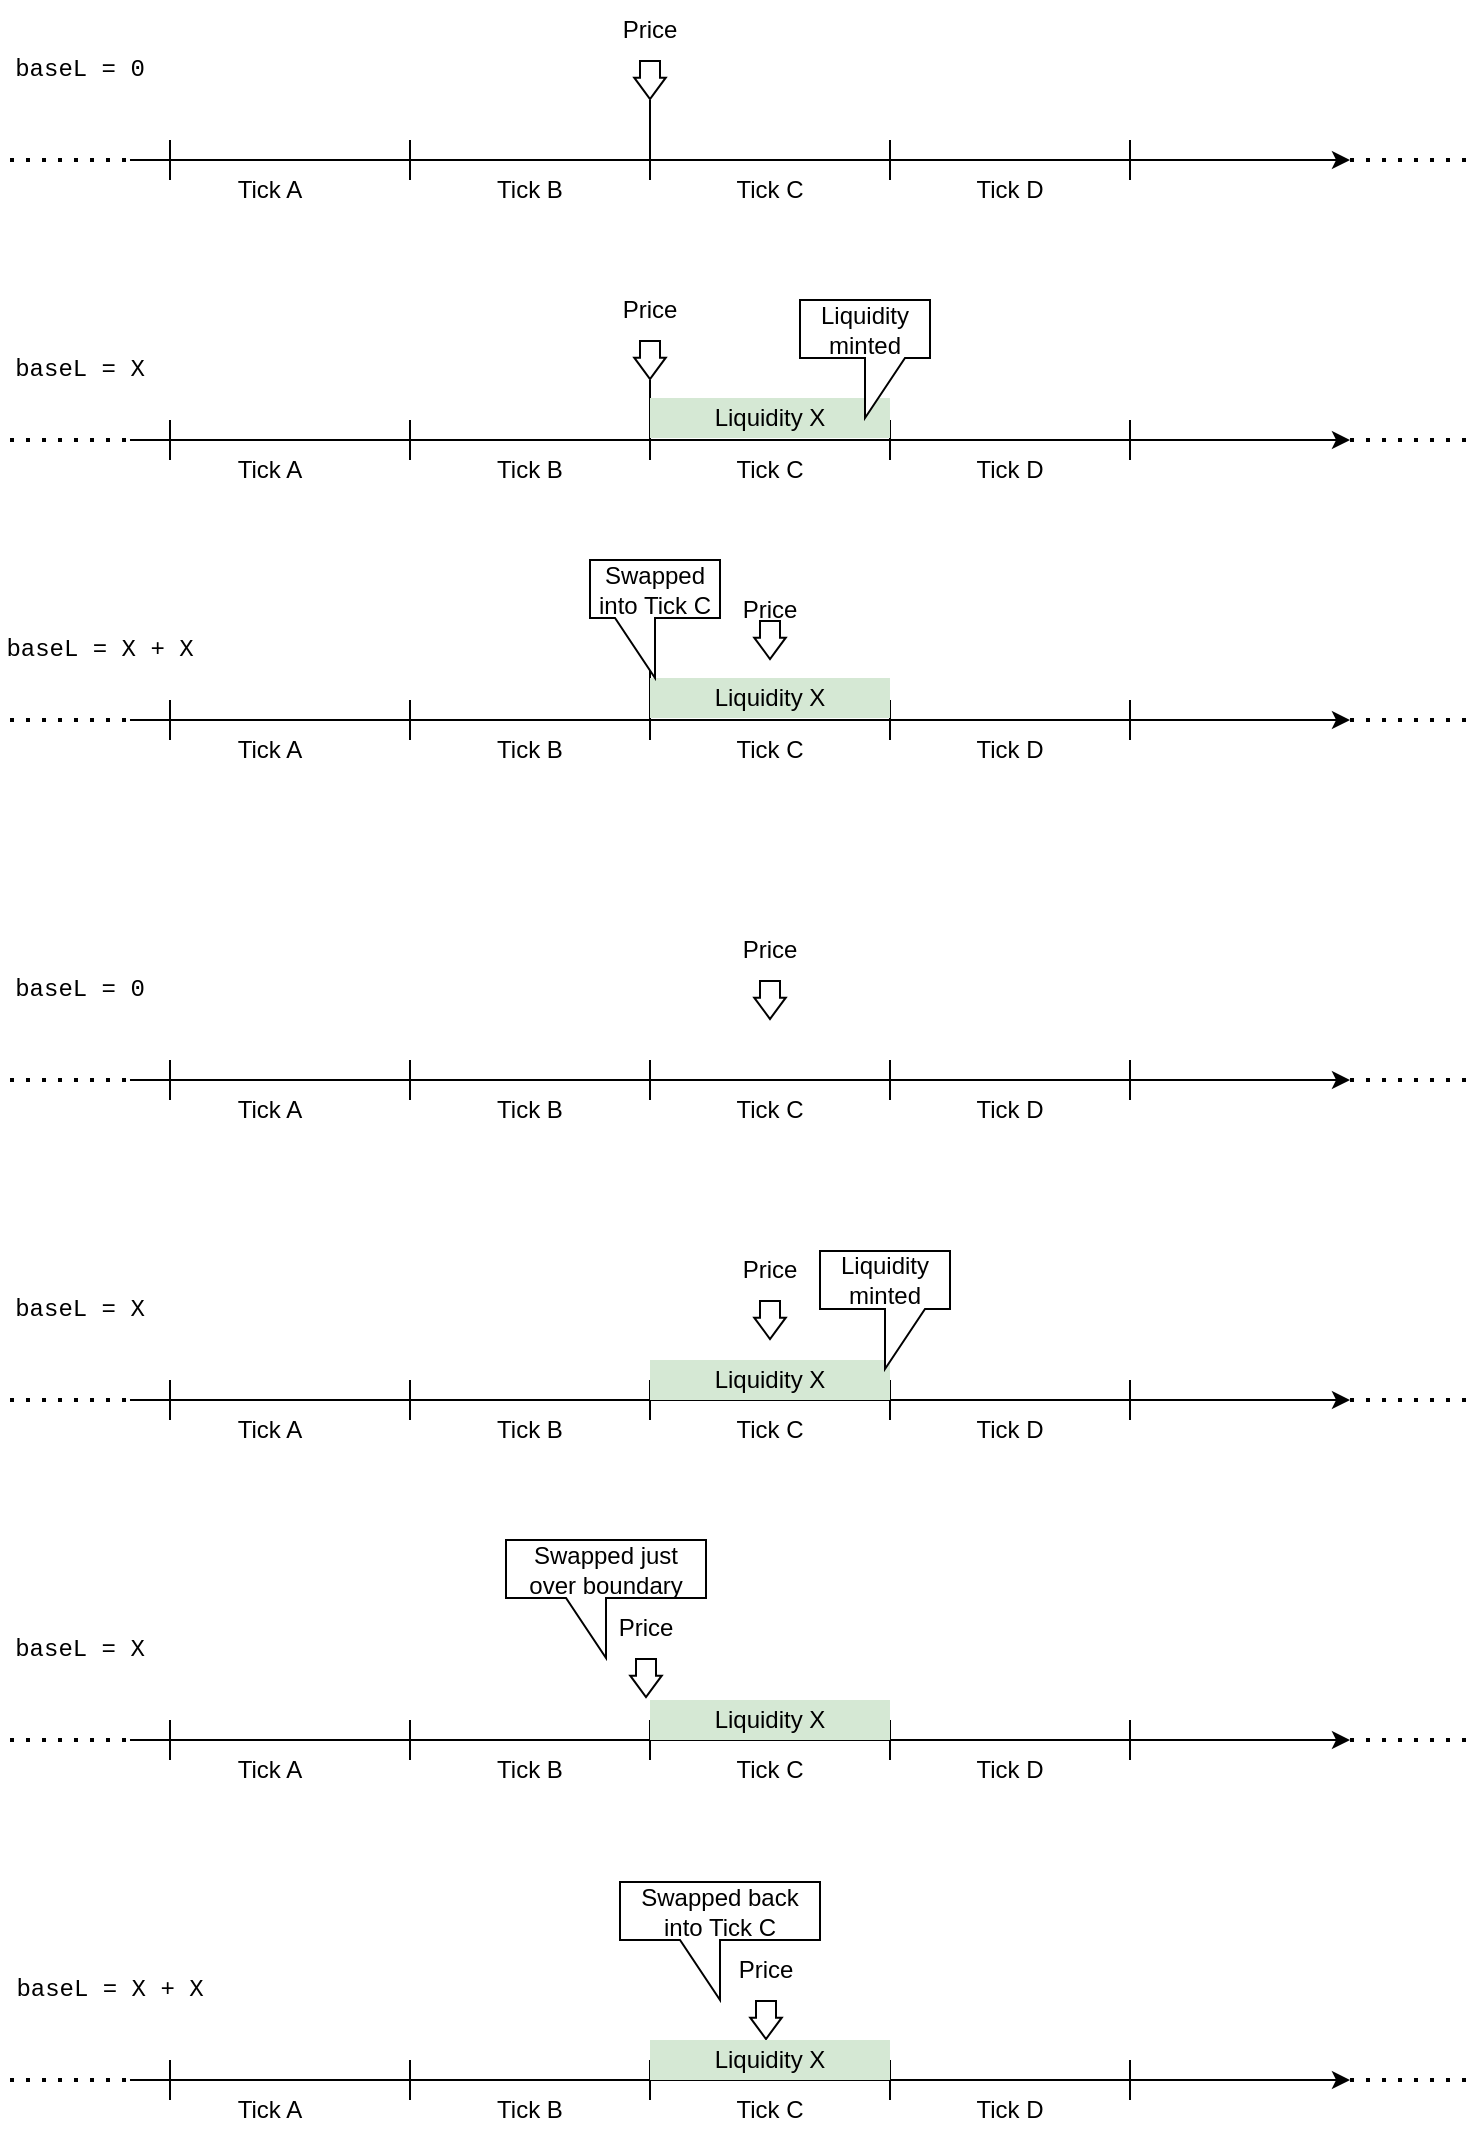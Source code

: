<mxfile version="22.1.21" type="device">
  <diagram name="Page-1" id="G36I1ciaqv593En-_ECq">
    <mxGraphModel dx="957" dy="570" grid="1" gridSize="10" guides="1" tooltips="1" connect="1" arrows="1" fold="1" page="1" pageScale="1" pageWidth="850" pageHeight="1100" math="0" shadow="0">
      <root>
        <mxCell id="0" />
        <mxCell id="1" parent="0" />
        <mxCell id="V49dMbrkvw4EUkEqNyDE-1" value="" style="endArrow=classic;html=1;rounded=0;" edge="1" parent="1">
          <mxGeometry width="50" height="50" relative="1" as="geometry">
            <mxPoint x="120" y="90" as="sourcePoint" />
            <mxPoint x="730" y="90" as="targetPoint" />
          </mxGeometry>
        </mxCell>
        <mxCell id="V49dMbrkvw4EUkEqNyDE-2" value="" style="endArrow=none;html=1;rounded=0;" edge="1" parent="1">
          <mxGeometry width="50" height="50" relative="1" as="geometry">
            <mxPoint x="140" y="100" as="sourcePoint" />
            <mxPoint x="140" y="80" as="targetPoint" />
          </mxGeometry>
        </mxCell>
        <mxCell id="V49dMbrkvw4EUkEqNyDE-3" value="" style="endArrow=none;dashed=1;html=1;dashPattern=1 3;strokeWidth=2;rounded=0;" edge="1" parent="1">
          <mxGeometry width="50" height="50" relative="1" as="geometry">
            <mxPoint x="60" y="90" as="sourcePoint" />
            <mxPoint x="120" y="90" as="targetPoint" />
          </mxGeometry>
        </mxCell>
        <mxCell id="V49dMbrkvw4EUkEqNyDE-4" value="" style="endArrow=none;dashed=1;html=1;dashPattern=1 3;strokeWidth=2;rounded=0;" edge="1" parent="1">
          <mxGeometry width="50" height="50" relative="1" as="geometry">
            <mxPoint x="730" y="90" as="sourcePoint" />
            <mxPoint x="790" y="90" as="targetPoint" />
          </mxGeometry>
        </mxCell>
        <mxCell id="V49dMbrkvw4EUkEqNyDE-5" value="" style="endArrow=none;html=1;rounded=0;" edge="1" parent="1">
          <mxGeometry width="50" height="50" relative="1" as="geometry">
            <mxPoint x="260" y="100" as="sourcePoint" />
            <mxPoint x="260" y="80" as="targetPoint" />
          </mxGeometry>
        </mxCell>
        <mxCell id="V49dMbrkvw4EUkEqNyDE-8" value="" style="endArrow=none;html=1;rounded=0;" edge="1" parent="1">
          <mxGeometry width="50" height="50" relative="1" as="geometry">
            <mxPoint x="380" y="100" as="sourcePoint" />
            <mxPoint x="380" y="60" as="targetPoint" />
          </mxGeometry>
        </mxCell>
        <mxCell id="V49dMbrkvw4EUkEqNyDE-10" value="" style="endArrow=none;html=1;rounded=0;" edge="1" parent="1">
          <mxGeometry width="50" height="50" relative="1" as="geometry">
            <mxPoint x="500" y="100" as="sourcePoint" />
            <mxPoint x="500" y="80" as="targetPoint" />
          </mxGeometry>
        </mxCell>
        <mxCell id="V49dMbrkvw4EUkEqNyDE-11" value="" style="endArrow=none;html=1;rounded=0;" edge="1" parent="1">
          <mxGeometry width="50" height="50" relative="1" as="geometry">
            <mxPoint x="620" y="100" as="sourcePoint" />
            <mxPoint x="620" y="80" as="targetPoint" />
          </mxGeometry>
        </mxCell>
        <mxCell id="V49dMbrkvw4EUkEqNyDE-12" value="Tick A" style="text;html=1;strokeColor=none;fillColor=none;align=center;verticalAlign=middle;whiteSpace=wrap;rounded=0;" vertex="1" parent="1">
          <mxGeometry x="160" y="90" width="60" height="30" as="geometry" />
        </mxCell>
        <mxCell id="V49dMbrkvw4EUkEqNyDE-13" value="Tick B" style="text;html=1;strokeColor=none;fillColor=none;align=center;verticalAlign=middle;whiteSpace=wrap;rounded=0;" vertex="1" parent="1">
          <mxGeometry x="290" y="90" width="60" height="30" as="geometry" />
        </mxCell>
        <mxCell id="V49dMbrkvw4EUkEqNyDE-14" value="Tick C" style="text;html=1;strokeColor=none;fillColor=none;align=center;verticalAlign=middle;whiteSpace=wrap;rounded=0;" vertex="1" parent="1">
          <mxGeometry x="410" y="90" width="60" height="30" as="geometry" />
        </mxCell>
        <mxCell id="V49dMbrkvw4EUkEqNyDE-15" value="Tick D" style="text;html=1;strokeColor=none;fillColor=none;align=center;verticalAlign=middle;whiteSpace=wrap;rounded=0;" vertex="1" parent="1">
          <mxGeometry x="530" y="90" width="60" height="30" as="geometry" />
        </mxCell>
        <mxCell id="V49dMbrkvw4EUkEqNyDE-16" value="" style="shape=flexArrow;endArrow=classic;html=1;rounded=0;endWidth=4.762;endSize=3.229;" edge="1" parent="1">
          <mxGeometry width="50" height="50" relative="1" as="geometry">
            <mxPoint x="380" y="40" as="sourcePoint" />
            <mxPoint x="380" y="60" as="targetPoint" />
          </mxGeometry>
        </mxCell>
        <mxCell id="V49dMbrkvw4EUkEqNyDE-17" value="Price" style="text;html=1;strokeColor=none;fillColor=none;align=center;verticalAlign=middle;whiteSpace=wrap;rounded=0;" vertex="1" parent="1">
          <mxGeometry x="350" y="10" width="60" height="30" as="geometry" />
        </mxCell>
        <mxCell id="V49dMbrkvw4EUkEqNyDE-19" value="" style="endArrow=classic;html=1;rounded=0;" edge="1" parent="1">
          <mxGeometry width="50" height="50" relative="1" as="geometry">
            <mxPoint x="120" y="230" as="sourcePoint" />
            <mxPoint x="730" y="230" as="targetPoint" />
          </mxGeometry>
        </mxCell>
        <mxCell id="V49dMbrkvw4EUkEqNyDE-20" value="" style="endArrow=none;html=1;rounded=0;" edge="1" parent="1">
          <mxGeometry width="50" height="50" relative="1" as="geometry">
            <mxPoint x="140" y="240" as="sourcePoint" />
            <mxPoint x="140" y="220" as="targetPoint" />
          </mxGeometry>
        </mxCell>
        <mxCell id="V49dMbrkvw4EUkEqNyDE-21" value="" style="endArrow=none;dashed=1;html=1;dashPattern=1 3;strokeWidth=2;rounded=0;" edge="1" parent="1">
          <mxGeometry width="50" height="50" relative="1" as="geometry">
            <mxPoint x="60" y="230" as="sourcePoint" />
            <mxPoint x="120" y="230" as="targetPoint" />
          </mxGeometry>
        </mxCell>
        <mxCell id="V49dMbrkvw4EUkEqNyDE-22" value="" style="endArrow=none;dashed=1;html=1;dashPattern=1 3;strokeWidth=2;rounded=0;" edge="1" parent="1">
          <mxGeometry width="50" height="50" relative="1" as="geometry">
            <mxPoint x="730" y="230" as="sourcePoint" />
            <mxPoint x="790" y="230" as="targetPoint" />
          </mxGeometry>
        </mxCell>
        <mxCell id="V49dMbrkvw4EUkEqNyDE-23" value="" style="endArrow=none;html=1;rounded=0;" edge="1" parent="1">
          <mxGeometry width="50" height="50" relative="1" as="geometry">
            <mxPoint x="260" y="240" as="sourcePoint" />
            <mxPoint x="260" y="220" as="targetPoint" />
          </mxGeometry>
        </mxCell>
        <mxCell id="V49dMbrkvw4EUkEqNyDE-24" value="" style="endArrow=none;html=1;rounded=0;" edge="1" parent="1">
          <mxGeometry width="50" height="50" relative="1" as="geometry">
            <mxPoint x="380" y="240" as="sourcePoint" />
            <mxPoint x="380" y="200" as="targetPoint" />
          </mxGeometry>
        </mxCell>
        <mxCell id="V49dMbrkvw4EUkEqNyDE-25" value="" style="endArrow=none;html=1;rounded=0;" edge="1" parent="1">
          <mxGeometry width="50" height="50" relative="1" as="geometry">
            <mxPoint x="500" y="240" as="sourcePoint" />
            <mxPoint x="500" y="220" as="targetPoint" />
          </mxGeometry>
        </mxCell>
        <mxCell id="V49dMbrkvw4EUkEqNyDE-26" value="" style="endArrow=none;html=1;rounded=0;" edge="1" parent="1">
          <mxGeometry width="50" height="50" relative="1" as="geometry">
            <mxPoint x="620" y="240" as="sourcePoint" />
            <mxPoint x="620" y="220" as="targetPoint" />
          </mxGeometry>
        </mxCell>
        <mxCell id="V49dMbrkvw4EUkEqNyDE-27" value="Tick A" style="text;html=1;strokeColor=none;fillColor=none;align=center;verticalAlign=middle;whiteSpace=wrap;rounded=0;" vertex="1" parent="1">
          <mxGeometry x="160" y="230" width="60" height="30" as="geometry" />
        </mxCell>
        <mxCell id="V49dMbrkvw4EUkEqNyDE-28" value="Tick B" style="text;html=1;strokeColor=none;fillColor=none;align=center;verticalAlign=middle;whiteSpace=wrap;rounded=0;" vertex="1" parent="1">
          <mxGeometry x="290" y="230" width="60" height="30" as="geometry" />
        </mxCell>
        <mxCell id="V49dMbrkvw4EUkEqNyDE-29" value="Tick C" style="text;html=1;strokeColor=none;fillColor=none;align=center;verticalAlign=middle;whiteSpace=wrap;rounded=0;" vertex="1" parent="1">
          <mxGeometry x="410" y="230" width="60" height="30" as="geometry" />
        </mxCell>
        <mxCell id="V49dMbrkvw4EUkEqNyDE-30" value="Tick D" style="text;html=1;strokeColor=none;fillColor=none;align=center;verticalAlign=middle;whiteSpace=wrap;rounded=0;" vertex="1" parent="1">
          <mxGeometry x="530" y="230" width="60" height="30" as="geometry" />
        </mxCell>
        <mxCell id="V49dMbrkvw4EUkEqNyDE-31" value="" style="shape=flexArrow;endArrow=classic;html=1;rounded=0;endWidth=4.762;endSize=3.229;" edge="1" parent="1">
          <mxGeometry width="50" height="50" relative="1" as="geometry">
            <mxPoint x="380" y="180" as="sourcePoint" />
            <mxPoint x="380" y="200" as="targetPoint" />
          </mxGeometry>
        </mxCell>
        <mxCell id="V49dMbrkvw4EUkEqNyDE-32" value="Price" style="text;html=1;strokeColor=none;fillColor=none;align=center;verticalAlign=middle;whiteSpace=wrap;rounded=0;" vertex="1" parent="1">
          <mxGeometry x="350" y="150" width="60" height="30" as="geometry" />
        </mxCell>
        <mxCell id="V49dMbrkvw4EUkEqNyDE-33" value="Liquidity X" style="rounded=0;whiteSpace=wrap;html=1;fillColor=#d5e8d4;strokeColor=none;" vertex="1" parent="1">
          <mxGeometry x="380" y="209" width="120" height="20" as="geometry" />
        </mxCell>
        <mxCell id="V49dMbrkvw4EUkEqNyDE-34" value="baseL = 0" style="text;html=1;strokeColor=none;fillColor=none;align=center;verticalAlign=middle;whiteSpace=wrap;rounded=0;fontFamily=Courier New;" vertex="1" parent="1">
          <mxGeometry x="60" y="30" width="70" height="30" as="geometry" />
        </mxCell>
        <mxCell id="V49dMbrkvw4EUkEqNyDE-35" value="baseL = X" style="text;html=1;strokeColor=none;fillColor=none;align=center;verticalAlign=middle;whiteSpace=wrap;rounded=0;fontFamily=Courier New;" vertex="1" parent="1">
          <mxGeometry x="55" y="180" width="80" height="30" as="geometry" />
        </mxCell>
        <mxCell id="V49dMbrkvw4EUkEqNyDE-36" value="" style="endArrow=classic;html=1;rounded=0;" edge="1" parent="1">
          <mxGeometry width="50" height="50" relative="1" as="geometry">
            <mxPoint x="120" y="370" as="sourcePoint" />
            <mxPoint x="730" y="370" as="targetPoint" />
          </mxGeometry>
        </mxCell>
        <mxCell id="V49dMbrkvw4EUkEqNyDE-37" value="" style="endArrow=none;html=1;rounded=0;" edge="1" parent="1">
          <mxGeometry width="50" height="50" relative="1" as="geometry">
            <mxPoint x="140" y="380" as="sourcePoint" />
            <mxPoint x="140" y="360" as="targetPoint" />
          </mxGeometry>
        </mxCell>
        <mxCell id="V49dMbrkvw4EUkEqNyDE-38" value="" style="endArrow=none;dashed=1;html=1;dashPattern=1 3;strokeWidth=2;rounded=0;" edge="1" parent="1">
          <mxGeometry width="50" height="50" relative="1" as="geometry">
            <mxPoint x="60" y="370" as="sourcePoint" />
            <mxPoint x="120" y="370" as="targetPoint" />
          </mxGeometry>
        </mxCell>
        <mxCell id="V49dMbrkvw4EUkEqNyDE-39" value="" style="endArrow=none;dashed=1;html=1;dashPattern=1 3;strokeWidth=2;rounded=0;" edge="1" parent="1">
          <mxGeometry width="50" height="50" relative="1" as="geometry">
            <mxPoint x="730" y="370" as="sourcePoint" />
            <mxPoint x="790" y="370" as="targetPoint" />
          </mxGeometry>
        </mxCell>
        <mxCell id="V49dMbrkvw4EUkEqNyDE-40" value="" style="endArrow=none;html=1;rounded=0;" edge="1" parent="1">
          <mxGeometry width="50" height="50" relative="1" as="geometry">
            <mxPoint x="260" y="380" as="sourcePoint" />
            <mxPoint x="260" y="360" as="targetPoint" />
          </mxGeometry>
        </mxCell>
        <mxCell id="V49dMbrkvw4EUkEqNyDE-41" value="" style="endArrow=none;html=1;rounded=0;" edge="1" parent="1">
          <mxGeometry width="50" height="50" relative="1" as="geometry">
            <mxPoint x="380" y="380" as="sourcePoint" />
            <mxPoint x="380" y="340" as="targetPoint" />
          </mxGeometry>
        </mxCell>
        <mxCell id="V49dMbrkvw4EUkEqNyDE-42" value="" style="endArrow=none;html=1;rounded=0;" edge="1" parent="1">
          <mxGeometry width="50" height="50" relative="1" as="geometry">
            <mxPoint x="500" y="380" as="sourcePoint" />
            <mxPoint x="500" y="360" as="targetPoint" />
          </mxGeometry>
        </mxCell>
        <mxCell id="V49dMbrkvw4EUkEqNyDE-43" value="" style="endArrow=none;html=1;rounded=0;" edge="1" parent="1">
          <mxGeometry width="50" height="50" relative="1" as="geometry">
            <mxPoint x="620" y="380" as="sourcePoint" />
            <mxPoint x="620" y="360" as="targetPoint" />
          </mxGeometry>
        </mxCell>
        <mxCell id="V49dMbrkvw4EUkEqNyDE-44" value="Tick A" style="text;html=1;strokeColor=none;fillColor=none;align=center;verticalAlign=middle;whiteSpace=wrap;rounded=0;" vertex="1" parent="1">
          <mxGeometry x="160" y="370" width="60" height="30" as="geometry" />
        </mxCell>
        <mxCell id="V49dMbrkvw4EUkEqNyDE-45" value="Tick B" style="text;html=1;strokeColor=none;fillColor=none;align=center;verticalAlign=middle;whiteSpace=wrap;rounded=0;" vertex="1" parent="1">
          <mxGeometry x="290" y="370" width="60" height="30" as="geometry" />
        </mxCell>
        <mxCell id="V49dMbrkvw4EUkEqNyDE-46" value="Tick C" style="text;html=1;strokeColor=none;fillColor=none;align=center;verticalAlign=middle;whiteSpace=wrap;rounded=0;" vertex="1" parent="1">
          <mxGeometry x="410" y="370" width="60" height="30" as="geometry" />
        </mxCell>
        <mxCell id="V49dMbrkvw4EUkEqNyDE-47" value="Tick D" style="text;html=1;strokeColor=none;fillColor=none;align=center;verticalAlign=middle;whiteSpace=wrap;rounded=0;" vertex="1" parent="1">
          <mxGeometry x="530" y="370" width="60" height="30" as="geometry" />
        </mxCell>
        <mxCell id="V49dMbrkvw4EUkEqNyDE-48" value="" style="shape=flexArrow;endArrow=classic;html=1;rounded=0;endWidth=4.762;endSize=3.229;" edge="1" parent="1">
          <mxGeometry width="50" height="50" relative="1" as="geometry">
            <mxPoint x="440" y="320" as="sourcePoint" />
            <mxPoint x="440" y="340" as="targetPoint" />
          </mxGeometry>
        </mxCell>
        <mxCell id="V49dMbrkvw4EUkEqNyDE-49" value="Price" style="text;html=1;strokeColor=none;fillColor=none;align=center;verticalAlign=middle;whiteSpace=wrap;rounded=0;" vertex="1" parent="1">
          <mxGeometry x="425" y="310" width="30" height="10" as="geometry" />
        </mxCell>
        <mxCell id="V49dMbrkvw4EUkEqNyDE-50" value="Liquidity X" style="rounded=0;whiteSpace=wrap;html=1;fillColor=#d5e8d4;strokeColor=none;" vertex="1" parent="1">
          <mxGeometry x="380" y="349" width="120" height="20" as="geometry" />
        </mxCell>
        <mxCell id="V49dMbrkvw4EUkEqNyDE-51" value="baseL = X + X" style="text;html=1;strokeColor=none;fillColor=none;align=center;verticalAlign=middle;whiteSpace=wrap;rounded=0;fontFamily=Courier New;" vertex="1" parent="1">
          <mxGeometry x="55" y="320" width="100" height="30" as="geometry" />
        </mxCell>
        <mxCell id="V49dMbrkvw4EUkEqNyDE-54" value="" style="endArrow=classic;html=1;rounded=0;" edge="1" parent="1">
          <mxGeometry width="50" height="50" relative="1" as="geometry">
            <mxPoint x="120" y="550" as="sourcePoint" />
            <mxPoint x="730" y="550" as="targetPoint" />
          </mxGeometry>
        </mxCell>
        <mxCell id="V49dMbrkvw4EUkEqNyDE-55" value="" style="endArrow=none;html=1;rounded=0;" edge="1" parent="1">
          <mxGeometry width="50" height="50" relative="1" as="geometry">
            <mxPoint x="140" y="560" as="sourcePoint" />
            <mxPoint x="140" y="540" as="targetPoint" />
          </mxGeometry>
        </mxCell>
        <mxCell id="V49dMbrkvw4EUkEqNyDE-56" value="" style="endArrow=none;dashed=1;html=1;dashPattern=1 3;strokeWidth=2;rounded=0;" edge="1" parent="1">
          <mxGeometry width="50" height="50" relative="1" as="geometry">
            <mxPoint x="60" y="550" as="sourcePoint" />
            <mxPoint x="120" y="550" as="targetPoint" />
          </mxGeometry>
        </mxCell>
        <mxCell id="V49dMbrkvw4EUkEqNyDE-57" value="" style="endArrow=none;dashed=1;html=1;dashPattern=1 3;strokeWidth=2;rounded=0;" edge="1" parent="1">
          <mxGeometry width="50" height="50" relative="1" as="geometry">
            <mxPoint x="730" y="550" as="sourcePoint" />
            <mxPoint x="790" y="550" as="targetPoint" />
          </mxGeometry>
        </mxCell>
        <mxCell id="V49dMbrkvw4EUkEqNyDE-58" value="" style="endArrow=none;html=1;rounded=0;" edge="1" parent="1">
          <mxGeometry width="50" height="50" relative="1" as="geometry">
            <mxPoint x="260" y="560" as="sourcePoint" />
            <mxPoint x="260" y="540" as="targetPoint" />
          </mxGeometry>
        </mxCell>
        <mxCell id="V49dMbrkvw4EUkEqNyDE-59" value="" style="endArrow=none;html=1;rounded=0;" edge="1" parent="1">
          <mxGeometry width="50" height="50" relative="1" as="geometry">
            <mxPoint x="380" y="560" as="sourcePoint" />
            <mxPoint x="380" y="540" as="targetPoint" />
          </mxGeometry>
        </mxCell>
        <mxCell id="V49dMbrkvw4EUkEqNyDE-60" value="" style="endArrow=none;html=1;rounded=0;" edge="1" parent="1">
          <mxGeometry width="50" height="50" relative="1" as="geometry">
            <mxPoint x="500" y="560" as="sourcePoint" />
            <mxPoint x="500" y="540" as="targetPoint" />
          </mxGeometry>
        </mxCell>
        <mxCell id="V49dMbrkvw4EUkEqNyDE-61" value="" style="endArrow=none;html=1;rounded=0;" edge="1" parent="1">
          <mxGeometry width="50" height="50" relative="1" as="geometry">
            <mxPoint x="620" y="560" as="sourcePoint" />
            <mxPoint x="620" y="540" as="targetPoint" />
          </mxGeometry>
        </mxCell>
        <mxCell id="V49dMbrkvw4EUkEqNyDE-62" value="Tick A" style="text;html=1;strokeColor=none;fillColor=none;align=center;verticalAlign=middle;whiteSpace=wrap;rounded=0;" vertex="1" parent="1">
          <mxGeometry x="160" y="550" width="60" height="30" as="geometry" />
        </mxCell>
        <mxCell id="V49dMbrkvw4EUkEqNyDE-63" value="Tick B" style="text;html=1;strokeColor=none;fillColor=none;align=center;verticalAlign=middle;whiteSpace=wrap;rounded=0;" vertex="1" parent="1">
          <mxGeometry x="290" y="550" width="60" height="30" as="geometry" />
        </mxCell>
        <mxCell id="V49dMbrkvw4EUkEqNyDE-64" value="Tick C" style="text;html=1;strokeColor=none;fillColor=none;align=center;verticalAlign=middle;whiteSpace=wrap;rounded=0;" vertex="1" parent="1">
          <mxGeometry x="410" y="550" width="60" height="30" as="geometry" />
        </mxCell>
        <mxCell id="V49dMbrkvw4EUkEqNyDE-65" value="Tick D" style="text;html=1;strokeColor=none;fillColor=none;align=center;verticalAlign=middle;whiteSpace=wrap;rounded=0;" vertex="1" parent="1">
          <mxGeometry x="530" y="550" width="60" height="30" as="geometry" />
        </mxCell>
        <mxCell id="V49dMbrkvw4EUkEqNyDE-66" value="" style="shape=flexArrow;endArrow=classic;html=1;rounded=0;endWidth=4.762;endSize=3.229;" edge="1" parent="1">
          <mxGeometry width="50" height="50" relative="1" as="geometry">
            <mxPoint x="440" y="500" as="sourcePoint" />
            <mxPoint x="440" y="520" as="targetPoint" />
          </mxGeometry>
        </mxCell>
        <mxCell id="V49dMbrkvw4EUkEqNyDE-67" value="Price" style="text;html=1;strokeColor=none;fillColor=none;align=center;verticalAlign=middle;whiteSpace=wrap;rounded=0;" vertex="1" parent="1">
          <mxGeometry x="410" y="470" width="60" height="30" as="geometry" />
        </mxCell>
        <mxCell id="V49dMbrkvw4EUkEqNyDE-68" value="baseL = 0" style="text;html=1;strokeColor=none;fillColor=none;align=center;verticalAlign=middle;whiteSpace=wrap;rounded=0;fontFamily=Courier New;" vertex="1" parent="1">
          <mxGeometry x="60" y="490" width="70" height="30" as="geometry" />
        </mxCell>
        <mxCell id="V49dMbrkvw4EUkEqNyDE-69" value="" style="endArrow=classic;html=1;rounded=0;" edge="1" parent="1">
          <mxGeometry width="50" height="50" relative="1" as="geometry">
            <mxPoint x="120" y="710" as="sourcePoint" />
            <mxPoint x="730" y="710" as="targetPoint" />
          </mxGeometry>
        </mxCell>
        <mxCell id="V49dMbrkvw4EUkEqNyDE-70" value="" style="endArrow=none;html=1;rounded=0;" edge="1" parent="1">
          <mxGeometry width="50" height="50" relative="1" as="geometry">
            <mxPoint x="140" y="720" as="sourcePoint" />
            <mxPoint x="140" y="700" as="targetPoint" />
          </mxGeometry>
        </mxCell>
        <mxCell id="V49dMbrkvw4EUkEqNyDE-71" value="" style="endArrow=none;dashed=1;html=1;dashPattern=1 3;strokeWidth=2;rounded=0;" edge="1" parent="1">
          <mxGeometry width="50" height="50" relative="1" as="geometry">
            <mxPoint x="60" y="710" as="sourcePoint" />
            <mxPoint x="120" y="710" as="targetPoint" />
          </mxGeometry>
        </mxCell>
        <mxCell id="V49dMbrkvw4EUkEqNyDE-72" value="" style="endArrow=none;dashed=1;html=1;dashPattern=1 3;strokeWidth=2;rounded=0;" edge="1" parent="1">
          <mxGeometry width="50" height="50" relative="1" as="geometry">
            <mxPoint x="730" y="710" as="sourcePoint" />
            <mxPoint x="790" y="710" as="targetPoint" />
          </mxGeometry>
        </mxCell>
        <mxCell id="V49dMbrkvw4EUkEqNyDE-73" value="" style="endArrow=none;html=1;rounded=0;" edge="1" parent="1">
          <mxGeometry width="50" height="50" relative="1" as="geometry">
            <mxPoint x="260" y="720" as="sourcePoint" />
            <mxPoint x="260" y="700" as="targetPoint" />
          </mxGeometry>
        </mxCell>
        <mxCell id="V49dMbrkvw4EUkEqNyDE-74" value="" style="endArrow=none;html=1;rounded=0;" edge="1" parent="1">
          <mxGeometry width="50" height="50" relative="1" as="geometry">
            <mxPoint x="380" y="720" as="sourcePoint" />
            <mxPoint x="380" y="700" as="targetPoint" />
          </mxGeometry>
        </mxCell>
        <mxCell id="V49dMbrkvw4EUkEqNyDE-75" value="" style="endArrow=none;html=1;rounded=0;" edge="1" parent="1">
          <mxGeometry width="50" height="50" relative="1" as="geometry">
            <mxPoint x="500" y="720" as="sourcePoint" />
            <mxPoint x="500" y="700" as="targetPoint" />
          </mxGeometry>
        </mxCell>
        <mxCell id="V49dMbrkvw4EUkEqNyDE-76" value="" style="endArrow=none;html=1;rounded=0;" edge="1" parent="1">
          <mxGeometry width="50" height="50" relative="1" as="geometry">
            <mxPoint x="620" y="720" as="sourcePoint" />
            <mxPoint x="620" y="700" as="targetPoint" />
          </mxGeometry>
        </mxCell>
        <mxCell id="V49dMbrkvw4EUkEqNyDE-77" value="Tick A" style="text;html=1;strokeColor=none;fillColor=none;align=center;verticalAlign=middle;whiteSpace=wrap;rounded=0;" vertex="1" parent="1">
          <mxGeometry x="160" y="710" width="60" height="30" as="geometry" />
        </mxCell>
        <mxCell id="V49dMbrkvw4EUkEqNyDE-78" value="Tick B" style="text;html=1;strokeColor=none;fillColor=none;align=center;verticalAlign=middle;whiteSpace=wrap;rounded=0;" vertex="1" parent="1">
          <mxGeometry x="290" y="710" width="60" height="30" as="geometry" />
        </mxCell>
        <mxCell id="V49dMbrkvw4EUkEqNyDE-79" value="Tick C" style="text;html=1;strokeColor=none;fillColor=none;align=center;verticalAlign=middle;whiteSpace=wrap;rounded=0;" vertex="1" parent="1">
          <mxGeometry x="410" y="710" width="60" height="30" as="geometry" />
        </mxCell>
        <mxCell id="V49dMbrkvw4EUkEqNyDE-80" value="Tick D" style="text;html=1;strokeColor=none;fillColor=none;align=center;verticalAlign=middle;whiteSpace=wrap;rounded=0;" vertex="1" parent="1">
          <mxGeometry x="530" y="710" width="60" height="30" as="geometry" />
        </mxCell>
        <mxCell id="V49dMbrkvw4EUkEqNyDE-81" value="" style="shape=flexArrow;endArrow=classic;html=1;rounded=0;endWidth=4.762;endSize=3.229;" edge="1" parent="1">
          <mxGeometry width="50" height="50" relative="1" as="geometry">
            <mxPoint x="440" y="660" as="sourcePoint" />
            <mxPoint x="440" y="680" as="targetPoint" />
          </mxGeometry>
        </mxCell>
        <mxCell id="V49dMbrkvw4EUkEqNyDE-82" value="Price" style="text;html=1;strokeColor=none;fillColor=none;align=center;verticalAlign=middle;whiteSpace=wrap;rounded=0;" vertex="1" parent="1">
          <mxGeometry x="410" y="630" width="60" height="30" as="geometry" />
        </mxCell>
        <mxCell id="V49dMbrkvw4EUkEqNyDE-83" value="baseL = X" style="text;html=1;strokeColor=none;fillColor=none;align=center;verticalAlign=middle;whiteSpace=wrap;rounded=0;fontFamily=Courier New;" vertex="1" parent="1">
          <mxGeometry x="60" y="650" width="70" height="30" as="geometry" />
        </mxCell>
        <mxCell id="V49dMbrkvw4EUkEqNyDE-84" value="Liquidity X" style="rounded=0;whiteSpace=wrap;html=1;fillColor=#d5e8d4;strokeColor=none;" vertex="1" parent="1">
          <mxGeometry x="380" y="690" width="120" height="20" as="geometry" />
        </mxCell>
        <mxCell id="V49dMbrkvw4EUkEqNyDE-85" value="Liquidity minted" style="shape=callout;whiteSpace=wrap;html=1;perimeter=calloutPerimeter;" vertex="1" parent="1">
          <mxGeometry x="455" y="160" width="65" height="59" as="geometry" />
        </mxCell>
        <mxCell id="V49dMbrkvw4EUkEqNyDE-86" value="Swapped into Tick C" style="shape=callout;whiteSpace=wrap;html=1;perimeter=calloutPerimeter;flipV=0;flipH=1;" vertex="1" parent="1">
          <mxGeometry x="350" y="290" width="65" height="59" as="geometry" />
        </mxCell>
        <mxCell id="V49dMbrkvw4EUkEqNyDE-88" value="Liquidity minted" style="shape=callout;whiteSpace=wrap;html=1;perimeter=calloutPerimeter;" vertex="1" parent="1">
          <mxGeometry x="465" y="635.5" width="65" height="59" as="geometry" />
        </mxCell>
        <mxCell id="V49dMbrkvw4EUkEqNyDE-89" value="" style="endArrow=classic;html=1;rounded=0;" edge="1" parent="1">
          <mxGeometry width="50" height="50" relative="1" as="geometry">
            <mxPoint x="120" y="880" as="sourcePoint" />
            <mxPoint x="730" y="880" as="targetPoint" />
          </mxGeometry>
        </mxCell>
        <mxCell id="V49dMbrkvw4EUkEqNyDE-90" value="" style="endArrow=none;html=1;rounded=0;" edge="1" parent="1">
          <mxGeometry width="50" height="50" relative="1" as="geometry">
            <mxPoint x="140" y="890" as="sourcePoint" />
            <mxPoint x="140" y="870" as="targetPoint" />
          </mxGeometry>
        </mxCell>
        <mxCell id="V49dMbrkvw4EUkEqNyDE-91" value="" style="endArrow=none;dashed=1;html=1;dashPattern=1 3;strokeWidth=2;rounded=0;" edge="1" parent="1">
          <mxGeometry width="50" height="50" relative="1" as="geometry">
            <mxPoint x="60" y="880" as="sourcePoint" />
            <mxPoint x="120" y="880" as="targetPoint" />
          </mxGeometry>
        </mxCell>
        <mxCell id="V49dMbrkvw4EUkEqNyDE-92" value="" style="endArrow=none;dashed=1;html=1;dashPattern=1 3;strokeWidth=2;rounded=0;" edge="1" parent="1">
          <mxGeometry width="50" height="50" relative="1" as="geometry">
            <mxPoint x="730" y="880" as="sourcePoint" />
            <mxPoint x="790" y="880" as="targetPoint" />
          </mxGeometry>
        </mxCell>
        <mxCell id="V49dMbrkvw4EUkEqNyDE-93" value="" style="endArrow=none;html=1;rounded=0;" edge="1" parent="1">
          <mxGeometry width="50" height="50" relative="1" as="geometry">
            <mxPoint x="260" y="890" as="sourcePoint" />
            <mxPoint x="260" y="870" as="targetPoint" />
          </mxGeometry>
        </mxCell>
        <mxCell id="V49dMbrkvw4EUkEqNyDE-94" value="" style="endArrow=none;html=1;rounded=0;" edge="1" parent="1">
          <mxGeometry width="50" height="50" relative="1" as="geometry">
            <mxPoint x="380" y="890" as="sourcePoint" />
            <mxPoint x="380" y="870" as="targetPoint" />
          </mxGeometry>
        </mxCell>
        <mxCell id="V49dMbrkvw4EUkEqNyDE-95" value="" style="endArrow=none;html=1;rounded=0;" edge="1" parent="1">
          <mxGeometry width="50" height="50" relative="1" as="geometry">
            <mxPoint x="500" y="890" as="sourcePoint" />
            <mxPoint x="500" y="870" as="targetPoint" />
          </mxGeometry>
        </mxCell>
        <mxCell id="V49dMbrkvw4EUkEqNyDE-96" value="" style="endArrow=none;html=1;rounded=0;" edge="1" parent="1">
          <mxGeometry width="50" height="50" relative="1" as="geometry">
            <mxPoint x="620" y="890" as="sourcePoint" />
            <mxPoint x="620" y="870" as="targetPoint" />
          </mxGeometry>
        </mxCell>
        <mxCell id="V49dMbrkvw4EUkEqNyDE-97" value="Tick A" style="text;html=1;strokeColor=none;fillColor=none;align=center;verticalAlign=middle;whiteSpace=wrap;rounded=0;" vertex="1" parent="1">
          <mxGeometry x="160" y="880" width="60" height="30" as="geometry" />
        </mxCell>
        <mxCell id="V49dMbrkvw4EUkEqNyDE-98" value="Tick B" style="text;html=1;strokeColor=none;fillColor=none;align=center;verticalAlign=middle;whiteSpace=wrap;rounded=0;" vertex="1" parent="1">
          <mxGeometry x="290" y="880" width="60" height="30" as="geometry" />
        </mxCell>
        <mxCell id="V49dMbrkvw4EUkEqNyDE-99" value="Tick C" style="text;html=1;strokeColor=none;fillColor=none;align=center;verticalAlign=middle;whiteSpace=wrap;rounded=0;" vertex="1" parent="1">
          <mxGeometry x="410" y="880" width="60" height="30" as="geometry" />
        </mxCell>
        <mxCell id="V49dMbrkvw4EUkEqNyDE-100" value="Tick D" style="text;html=1;strokeColor=none;fillColor=none;align=center;verticalAlign=middle;whiteSpace=wrap;rounded=0;" vertex="1" parent="1">
          <mxGeometry x="530" y="880" width="60" height="30" as="geometry" />
        </mxCell>
        <mxCell id="V49dMbrkvw4EUkEqNyDE-101" value="" style="shape=flexArrow;endArrow=classic;html=1;rounded=0;endWidth=4.762;endSize=3.229;" edge="1" parent="1">
          <mxGeometry width="50" height="50" relative="1" as="geometry">
            <mxPoint x="378" y="839" as="sourcePoint" />
            <mxPoint x="378" y="859" as="targetPoint" />
          </mxGeometry>
        </mxCell>
        <mxCell id="V49dMbrkvw4EUkEqNyDE-102" value="Price" style="text;html=1;strokeColor=none;fillColor=none;align=center;verticalAlign=middle;whiteSpace=wrap;rounded=0;" vertex="1" parent="1">
          <mxGeometry x="348" y="809" width="60" height="30" as="geometry" />
        </mxCell>
        <mxCell id="V49dMbrkvw4EUkEqNyDE-103" value="baseL = X" style="text;html=1;strokeColor=none;fillColor=none;align=center;verticalAlign=middle;whiteSpace=wrap;rounded=0;fontFamily=Courier New;" vertex="1" parent="1">
          <mxGeometry x="60" y="820" width="70" height="30" as="geometry" />
        </mxCell>
        <mxCell id="V49dMbrkvw4EUkEqNyDE-104" value="Liquidity X" style="rounded=0;whiteSpace=wrap;html=1;fillColor=#d5e8d4;strokeColor=none;" vertex="1" parent="1">
          <mxGeometry x="380" y="860" width="120" height="20" as="geometry" />
        </mxCell>
        <mxCell id="V49dMbrkvw4EUkEqNyDE-106" value="Swapped just over boundary" style="shape=callout;whiteSpace=wrap;html=1;perimeter=calloutPerimeter;flipV=0;flipH=1;" vertex="1" parent="1">
          <mxGeometry x="308" y="780" width="100" height="59" as="geometry" />
        </mxCell>
        <mxCell id="V49dMbrkvw4EUkEqNyDE-107" value="" style="endArrow=classic;html=1;rounded=0;" edge="1" parent="1">
          <mxGeometry width="50" height="50" relative="1" as="geometry">
            <mxPoint x="120" y="1050" as="sourcePoint" />
            <mxPoint x="730" y="1050" as="targetPoint" />
          </mxGeometry>
        </mxCell>
        <mxCell id="V49dMbrkvw4EUkEqNyDE-108" value="" style="endArrow=none;html=1;rounded=0;" edge="1" parent="1">
          <mxGeometry width="50" height="50" relative="1" as="geometry">
            <mxPoint x="140" y="1060" as="sourcePoint" />
            <mxPoint x="140" y="1040" as="targetPoint" />
          </mxGeometry>
        </mxCell>
        <mxCell id="V49dMbrkvw4EUkEqNyDE-109" value="" style="endArrow=none;dashed=1;html=1;dashPattern=1 3;strokeWidth=2;rounded=0;" edge="1" parent="1">
          <mxGeometry width="50" height="50" relative="1" as="geometry">
            <mxPoint x="60" y="1050" as="sourcePoint" />
            <mxPoint x="120" y="1050" as="targetPoint" />
          </mxGeometry>
        </mxCell>
        <mxCell id="V49dMbrkvw4EUkEqNyDE-110" value="" style="endArrow=none;dashed=1;html=1;dashPattern=1 3;strokeWidth=2;rounded=0;" edge="1" parent="1">
          <mxGeometry width="50" height="50" relative="1" as="geometry">
            <mxPoint x="730" y="1050" as="sourcePoint" />
            <mxPoint x="790" y="1050" as="targetPoint" />
          </mxGeometry>
        </mxCell>
        <mxCell id="V49dMbrkvw4EUkEqNyDE-111" value="" style="endArrow=none;html=1;rounded=0;" edge="1" parent="1">
          <mxGeometry width="50" height="50" relative="1" as="geometry">
            <mxPoint x="260" y="1060" as="sourcePoint" />
            <mxPoint x="260" y="1040" as="targetPoint" />
          </mxGeometry>
        </mxCell>
        <mxCell id="V49dMbrkvw4EUkEqNyDE-112" value="" style="endArrow=none;html=1;rounded=0;" edge="1" parent="1">
          <mxGeometry width="50" height="50" relative="1" as="geometry">
            <mxPoint x="380" y="1060" as="sourcePoint" />
            <mxPoint x="380" y="1040" as="targetPoint" />
          </mxGeometry>
        </mxCell>
        <mxCell id="V49dMbrkvw4EUkEqNyDE-113" value="" style="endArrow=none;html=1;rounded=0;" edge="1" parent="1">
          <mxGeometry width="50" height="50" relative="1" as="geometry">
            <mxPoint x="500" y="1060" as="sourcePoint" />
            <mxPoint x="500" y="1040" as="targetPoint" />
          </mxGeometry>
        </mxCell>
        <mxCell id="V49dMbrkvw4EUkEqNyDE-114" value="" style="endArrow=none;html=1;rounded=0;" edge="1" parent="1">
          <mxGeometry width="50" height="50" relative="1" as="geometry">
            <mxPoint x="620" y="1060" as="sourcePoint" />
            <mxPoint x="620" y="1040" as="targetPoint" />
          </mxGeometry>
        </mxCell>
        <mxCell id="V49dMbrkvw4EUkEqNyDE-115" value="Tick A" style="text;html=1;strokeColor=none;fillColor=none;align=center;verticalAlign=middle;whiteSpace=wrap;rounded=0;" vertex="1" parent="1">
          <mxGeometry x="160" y="1050" width="60" height="30" as="geometry" />
        </mxCell>
        <mxCell id="V49dMbrkvw4EUkEqNyDE-116" value="Tick B" style="text;html=1;strokeColor=none;fillColor=none;align=center;verticalAlign=middle;whiteSpace=wrap;rounded=0;" vertex="1" parent="1">
          <mxGeometry x="290" y="1050" width="60" height="30" as="geometry" />
        </mxCell>
        <mxCell id="V49dMbrkvw4EUkEqNyDE-117" value="Tick C" style="text;html=1;strokeColor=none;fillColor=none;align=center;verticalAlign=middle;whiteSpace=wrap;rounded=0;" vertex="1" parent="1">
          <mxGeometry x="410" y="1050" width="60" height="30" as="geometry" />
        </mxCell>
        <mxCell id="V49dMbrkvw4EUkEqNyDE-118" value="Tick D" style="text;html=1;strokeColor=none;fillColor=none;align=center;verticalAlign=middle;whiteSpace=wrap;rounded=0;" vertex="1" parent="1">
          <mxGeometry x="530" y="1050" width="60" height="30" as="geometry" />
        </mxCell>
        <mxCell id="V49dMbrkvw4EUkEqNyDE-119" value="" style="shape=flexArrow;endArrow=classic;html=1;rounded=0;endWidth=4.762;endSize=3.229;" edge="1" parent="1">
          <mxGeometry width="50" height="50" relative="1" as="geometry">
            <mxPoint x="438" y="1010" as="sourcePoint" />
            <mxPoint x="438" y="1030" as="targetPoint" />
          </mxGeometry>
        </mxCell>
        <mxCell id="V49dMbrkvw4EUkEqNyDE-120" value="Price" style="text;html=1;strokeColor=none;fillColor=none;align=center;verticalAlign=middle;whiteSpace=wrap;rounded=0;" vertex="1" parent="1">
          <mxGeometry x="408" y="980" width="60" height="30" as="geometry" />
        </mxCell>
        <mxCell id="V49dMbrkvw4EUkEqNyDE-121" value="baseL = X + X" style="text;html=1;strokeColor=none;fillColor=none;align=center;verticalAlign=middle;whiteSpace=wrap;rounded=0;fontFamily=Courier New;" vertex="1" parent="1">
          <mxGeometry x="60" y="990" width="100" height="30" as="geometry" />
        </mxCell>
        <mxCell id="V49dMbrkvw4EUkEqNyDE-122" value="Liquidity X" style="rounded=0;whiteSpace=wrap;html=1;fillColor=#d5e8d4;strokeColor=none;" vertex="1" parent="1">
          <mxGeometry x="380" y="1030" width="120" height="20" as="geometry" />
        </mxCell>
        <mxCell id="V49dMbrkvw4EUkEqNyDE-123" value="Swapped back into Tick C" style="shape=callout;whiteSpace=wrap;html=1;perimeter=calloutPerimeter;flipV=0;flipH=1;" vertex="1" parent="1">
          <mxGeometry x="365" y="951" width="100" height="59" as="geometry" />
        </mxCell>
      </root>
    </mxGraphModel>
  </diagram>
</mxfile>

